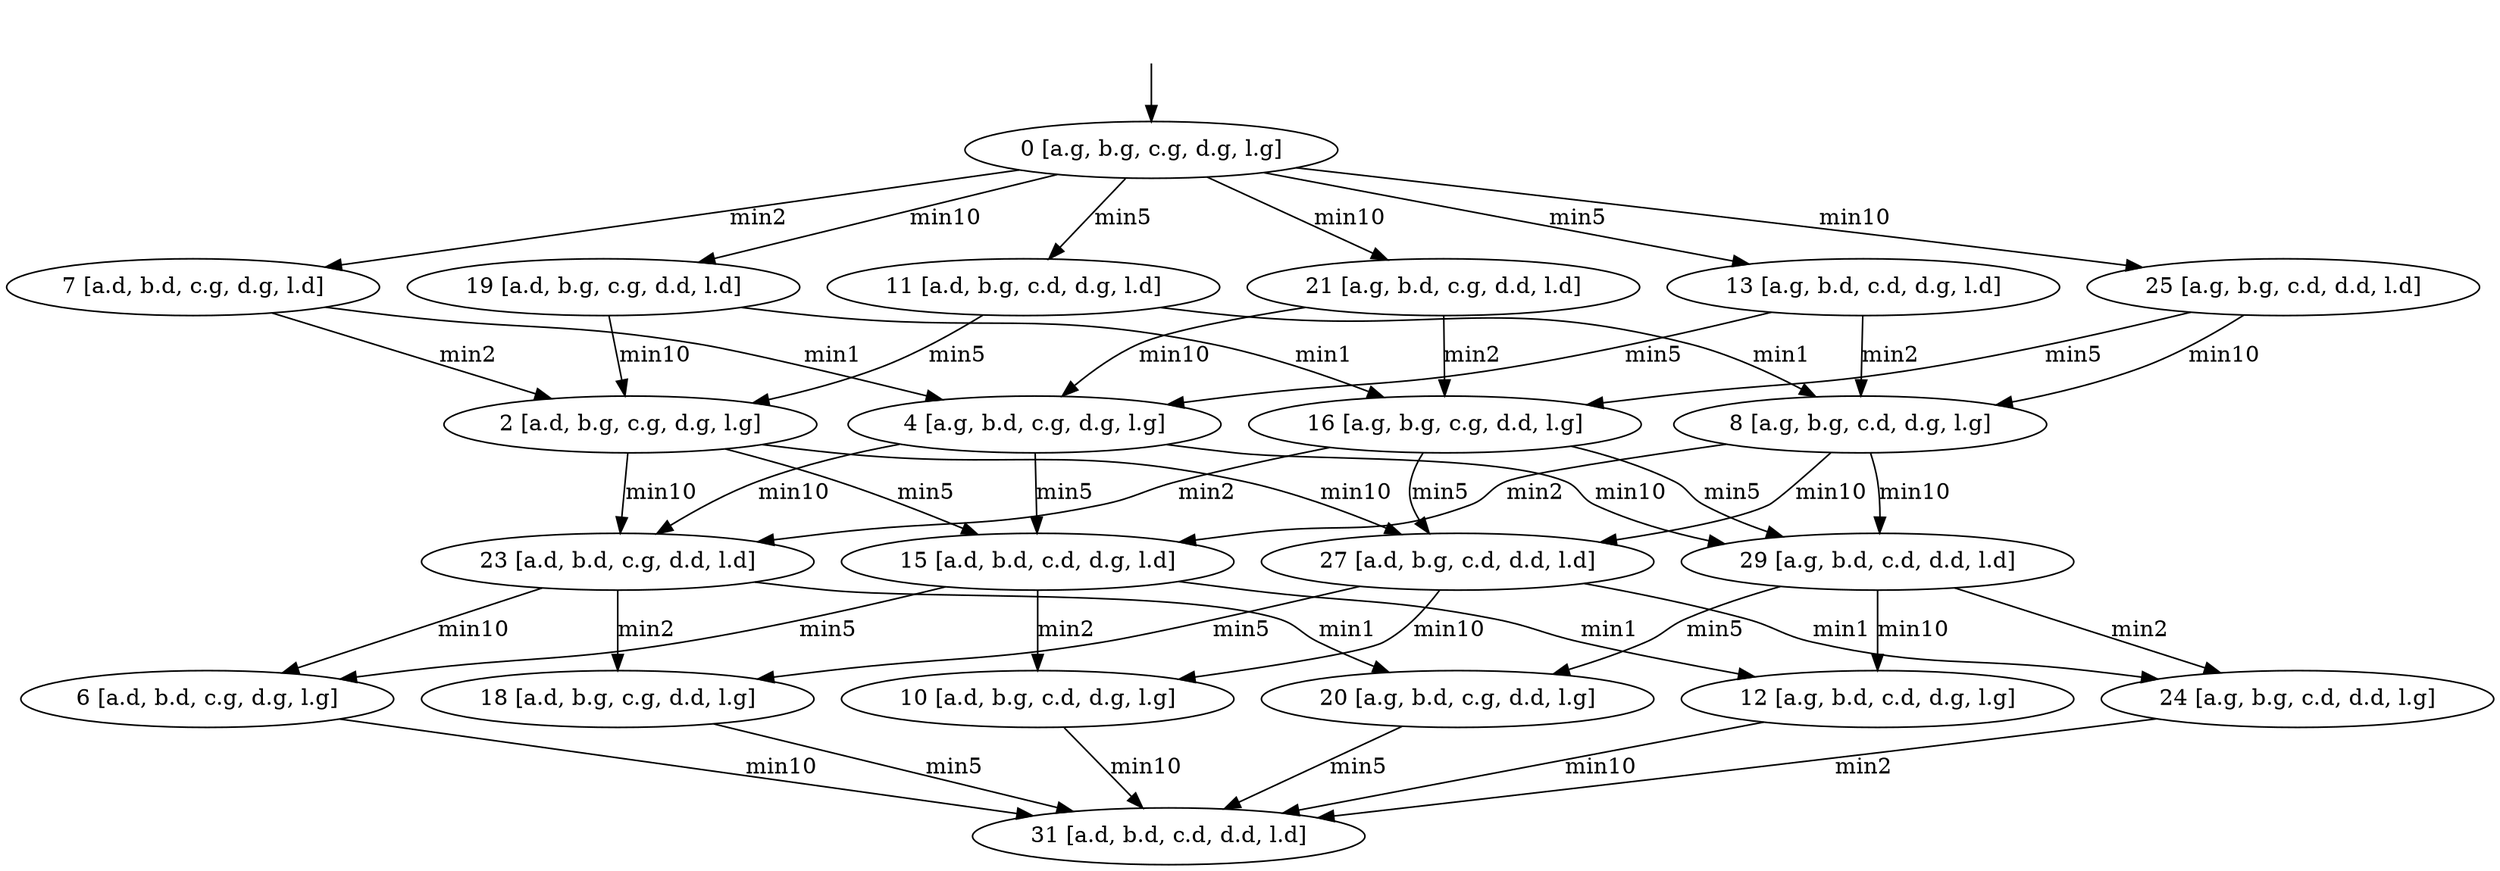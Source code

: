 digraph system {
_0[label="", shape=none ];
_0->0;
31 [label= "31 [a.d, b.d, c.d, d.d, l.d]"];
15 [label= "15 [a.d, b.d, c.d, d.g, l.d]"];
23 [label= "23 [a.d, b.d, c.g, d.d, l.d]"];
7 [label= "7 [a.d, b.d, c.g, d.g, l.d]"];
27 [label= "27 [a.d, b.g, c.d, d.d, l.d]"];
11 [label= "11 [a.d, b.g, c.d, d.g, l.d]"];
19 [label= "19 [a.d, b.g, c.g, d.d, l.d]"];
29 [label= "29 [a.g, b.d, c.d, d.d, l.d]"];
13 [label= "13 [a.g, b.d, c.d, d.g, l.d]"];
21 [label= "21 [a.g, b.d, c.g, d.d, l.d]"];
25 [label= "25 [a.g, b.g, c.d, d.d, l.d]"];
6 [label= "6 [a.d, b.d, c.g, d.g, l.g]"];
10 [label= "10 [a.d, b.g, c.d, d.g, l.g]"];
18 [label= "18 [a.d, b.g, c.g, d.d, l.g]"];
2 [label= "2 [a.d, b.g, c.g, d.g, l.g]"];
12 [label= "12 [a.g, b.d, c.d, d.g, l.g]"];
20 [label= "20 [a.g, b.d, c.g, d.d, l.g]"];
4 [label= "4 [a.g, b.d, c.g, d.g, l.g]"];
24 [label= "24 [a.g, b.g, c.d, d.d, l.g]"];
8 [label= "8 [a.g, b.g, c.d, d.g, l.g]"];
16 [label= "16 [a.g, b.g, c.g, d.d, l.g]"];
0 [label= "0 [a.g, b.g, c.g, d.g, l.g]"];
15->6 [label= "min5"];
23->6 [label= "min10"];
15->10 [label= "min2"];
23->18 [label= "min2"];
7->2 [label= "min2"];
27->10 [label= "min10"];
27->18 [label= "min5"];
11->2 [label= "min5"];
19->2 [label= "min10"];
15->12 [label= "min1"];
23->20 [label= "min1"];
7->4 [label= "min1"];
27->24 [label= "min1"];
11->8 [label= "min1"];
19->16 [label= "min1"];
29->12 [label= "min10"];
29->20 [label= "min5"];
13->4 [label= "min5"];
21->4 [label= "min10"];
29->24 [label= "min2"];
13->8 [label= "min2"];
21->16 [label= "min2"];
25->8 [label= "min10"];
25->16 [label= "min5"];
6->31 [label= "min10"];
10->31 [label= "min10"];
18->31 [label= "min5"];
2->15 [label= "min5"];
2->23 [label= "min10"];
2->27 [label= "min10"];
12->31 [label= "min10"];
20->31 [label= "min5"];
4->15 [label= "min5"];
4->23 [label= "min10"];
24->31 [label= "min2"];
8->15 [label= "min2"];
16->23 [label= "min2"];
0->7 [label= "min2"];
8->27 [label= "min10"];
16->27 [label= "min5"];
0->11 [label= "min5"];
0->19 [label= "min10"];
4->29 [label= "min10"];
8->29 [label= "min10"];
16->29 [label= "min5"];
0->13 [label= "min5"];
0->21 [label= "min10"];
0->25 [label= "min10"];
}
